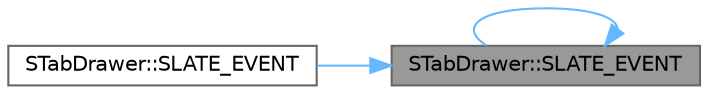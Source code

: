 digraph "STabDrawer::SLATE_EVENT"
{
 // INTERACTIVE_SVG=YES
 // LATEX_PDF_SIZE
  bgcolor="transparent";
  edge [fontname=Helvetica,fontsize=10,labelfontname=Helvetica,labelfontsize=10];
  node [fontname=Helvetica,fontsize=10,shape=box,height=0.2,width=0.4];
  rankdir="RL";
  Node1 [id="Node000001",label="STabDrawer::SLATE_EVENT",height=0.2,width=0.4,color="gray40", fillcolor="grey60", style="filled", fontcolor="black",tooltip="Called when the target drawer size is changed by the user."];
  Node1 -> Node2 [id="edge1_Node000001_Node000002",dir="back",color="steelblue1",style="solid",tooltip=" "];
  Node2 [id="Node000002",label="STabDrawer::SLATE_EVENT",height=0.2,width=0.4,color="grey40", fillcolor="white", style="filled",URL="$d0/ddb/classSTabDrawer.html#a953e0b19d3c858c61f10838d0748a26d",tooltip="Called when the drawer is completely closed (i.e will be called once the close animation completes."];
  Node1 -> Node1 [id="edge2_Node000001_Node000001",dir="back",color="steelblue1",style="solid",tooltip=" "];
}
